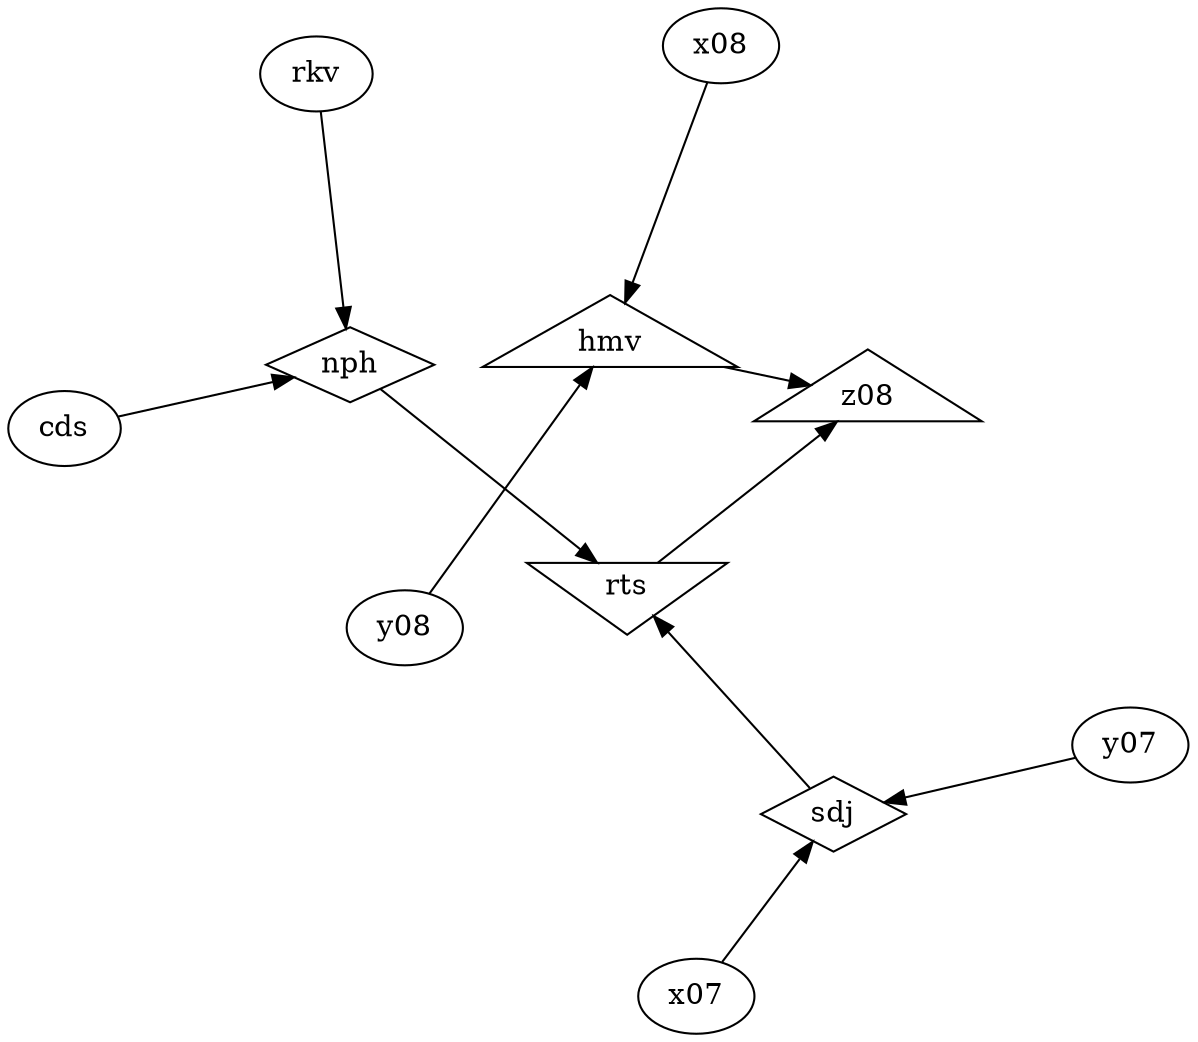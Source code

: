 digraph g1 {
  layout="fdp";
  overlap="false";
  splines="true";
  hmv [shape=triangle]
  x08 -> hmv
  y08 -> hmv
  nph [shape=diamond]
  cds -> nph
  rkv -> nph
  rts [shape=invtriangle]
  sdj -> rts
  nph -> rts
  sdj [shape=diamond]
  x07 -> sdj
  y07 -> sdj
  z08 [shape=triangle]
  hmv -> z08
  rts -> z08
}
